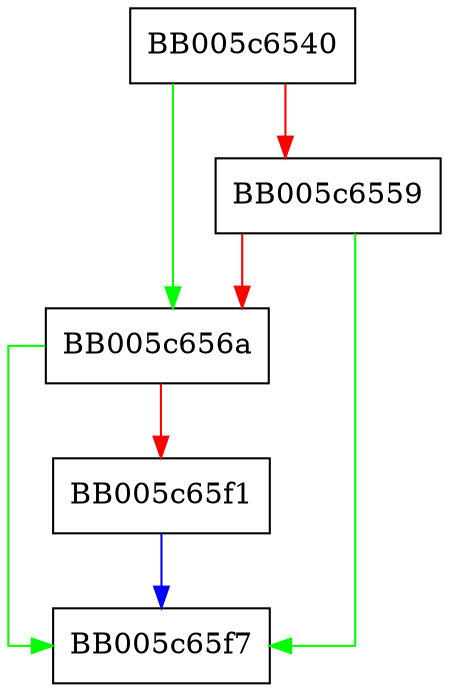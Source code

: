 digraph EVP_RAND_get_strength {
  node [shape="box"];
  graph [splines=ortho];
  BB005c6540 -> BB005c656a [color="green"];
  BB005c6540 -> BB005c6559 [color="red"];
  BB005c6559 -> BB005c65f7 [color="green"];
  BB005c6559 -> BB005c656a [color="red"];
  BB005c656a -> BB005c65f7 [color="green"];
  BB005c656a -> BB005c65f1 [color="red"];
  BB005c65f1 -> BB005c65f7 [color="blue"];
}